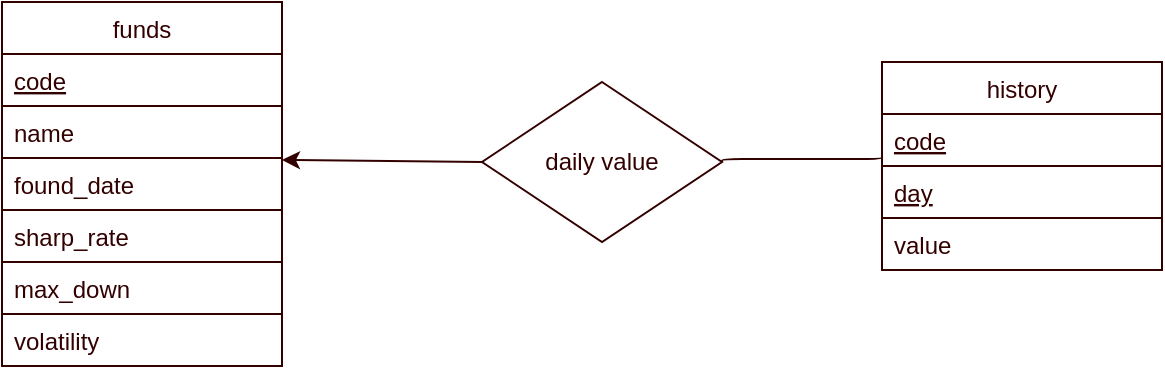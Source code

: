 <mxfile version="14.6.13" type="device"><diagram id="lPrXmYEyT9WocKBQAnm4" name="第 1 页"><mxGraphModel dx="1106" dy="822" grid="1" gridSize="10" guides="1" tooltips="1" connect="1" arrows="1" fold="1" page="1" pageScale="1" pageWidth="827" pageHeight="1169" math="0" shadow="0"><root><mxCell id="0"/><mxCell id="1" parent="0"/><mxCell id="dsOMxhG6x8Pc-f48xdBn-1" value="&lt;font&gt;daily value&lt;/font&gt;" style="rhombus;whiteSpace=wrap;html=1;strokeColor=#330000;fontColor=#330000;" parent="1" vertex="1"><mxGeometry x="700" y="240" width="120" height="80" as="geometry"/></mxCell><mxCell id="dsOMxhG6x8Pc-f48xdBn-2" value="" style="endArrow=classic;html=1;exitX=0;exitY=0.5;exitDx=0;exitDy=0;entryX=1;entryY=0.038;entryDx=0;entryDy=0;entryPerimeter=0;strokeColor=#330000;fontColor=#330000;" parent="1" source="dsOMxhG6x8Pc-f48xdBn-1" target="lfOvIjl0da33EUD6sv2W-9" edge="1"><mxGeometry width="50" height="50" relative="1" as="geometry"><mxPoint x="520" y="420" as="sourcePoint"/><mxPoint x="601" y="279" as="targetPoint"/></mxGeometry></mxCell><mxCell id="dsOMxhG6x8Pc-f48xdBn-3" value="" style="edgeStyle=elbowEdgeStyle;html=1;endArrow=none;elbow=vertical;exitX=1;exitY=0.5;exitDx=0;exitDy=0;entryX=0;entryY=0.808;entryDx=0;entryDy=0;entryPerimeter=0;strokeColor=#330000;fontColor=#330000;" parent="1" source="dsOMxhG6x8Pc-f48xdBn-1" target="lfOvIjl0da33EUD6sv2W-2" edge="1"><mxGeometry width="160" relative="1" as="geometry"><mxPoint x="520" y="420" as="sourcePoint"/><mxPoint x="900" y="277.01" as="targetPoint"/></mxGeometry></mxCell><mxCell id="lfOvIjl0da33EUD6sv2W-1" value="history" style="swimlane;fontStyle=0;childLayout=stackLayout;horizontal=1;startSize=26;horizontalStack=0;resizeParent=1;resizeParentMax=0;resizeLast=0;collapsible=1;marginBottom=0;strokeColor=#330000;fontColor=#330000;" parent="1" vertex="1"><mxGeometry x="900" y="230" width="140" height="104" as="geometry"/></mxCell><mxCell id="lfOvIjl0da33EUD6sv2W-2" value="code" style="text;fillColor=none;align=left;verticalAlign=top;spacingLeft=4;spacingRight=4;overflow=hidden;rotatable=0;points=[[0,0.5],[1,0.5]];portConstraint=eastwest;fontStyle=4;strokeColor=#330000;fontColor=#330000;" parent="lfOvIjl0da33EUD6sv2W-1" vertex="1"><mxGeometry y="26" width="140" height="26" as="geometry"/></mxCell><mxCell id="lfOvIjl0da33EUD6sv2W-3" value="day" style="text;fillColor=none;align=left;verticalAlign=top;spacingLeft=4;spacingRight=4;overflow=hidden;rotatable=0;points=[[0,0.5],[1,0.5]];portConstraint=eastwest;fontStyle=4;strokeColor=#330000;fontColor=#330000;" parent="lfOvIjl0da33EUD6sv2W-1" vertex="1"><mxGeometry y="52" width="140" height="26" as="geometry"/></mxCell><mxCell id="lfOvIjl0da33EUD6sv2W-4" value="value" style="text;fillColor=none;align=left;verticalAlign=top;spacingLeft=4;spacingRight=4;overflow=hidden;rotatable=0;points=[[0,0.5],[1,0.5]];portConstraint=eastwest;strokeColor=#330000;fontColor=#330000;" parent="lfOvIjl0da33EUD6sv2W-1" vertex="1"><mxGeometry y="78" width="140" height="26" as="geometry"/></mxCell><mxCell id="lfOvIjl0da33EUD6sv2W-6" value="funds" style="swimlane;fontStyle=0;childLayout=stackLayout;horizontal=1;startSize=26;horizontalStack=0;resizeParent=1;resizeParentMax=0;resizeLast=0;collapsible=1;marginBottom=0;strokeColor=#330000;fontColor=#330000;" parent="1" vertex="1"><mxGeometry x="460" y="200" width="140" height="182" as="geometry"/></mxCell><mxCell id="lfOvIjl0da33EUD6sv2W-7" value="code" style="text;fillColor=none;align=left;verticalAlign=top;spacingLeft=4;spacingRight=4;overflow=hidden;rotatable=0;points=[[0,0.5],[1,0.5]];portConstraint=eastwest;fontStyle=4;strokeColor=#330000;fontColor=#330000;" parent="lfOvIjl0da33EUD6sv2W-6" vertex="1"><mxGeometry y="26" width="140" height="26" as="geometry"/></mxCell><mxCell id="lfOvIjl0da33EUD6sv2W-8" value="name" style="text;fillColor=none;align=left;verticalAlign=top;spacingLeft=4;spacingRight=4;overflow=hidden;rotatable=0;points=[[0,0.5],[1,0.5]];portConstraint=eastwest;strokeColor=#330000;fontColor=#330000;" parent="lfOvIjl0da33EUD6sv2W-6" vertex="1"><mxGeometry y="52" width="140" height="26" as="geometry"/></mxCell><mxCell id="lfOvIjl0da33EUD6sv2W-9" value="found_date" style="text;fillColor=none;align=left;verticalAlign=top;spacingLeft=4;spacingRight=4;overflow=hidden;rotatable=0;points=[[0,0.5],[1,0.5]];portConstraint=eastwest;strokeColor=#330000;fontColor=#330000;" parent="lfOvIjl0da33EUD6sv2W-6" vertex="1"><mxGeometry y="78" width="140" height="26" as="geometry"/></mxCell><mxCell id="lfOvIjl0da33EUD6sv2W-11" value="sharp_rate" style="text;fillColor=none;align=left;verticalAlign=top;spacingLeft=4;spacingRight=4;overflow=hidden;rotatable=0;points=[[0,0.5],[1,0.5]];portConstraint=eastwest;strokeColor=#330000;fontColor=#330000;" parent="lfOvIjl0da33EUD6sv2W-6" vertex="1"><mxGeometry y="104" width="140" height="26" as="geometry"/></mxCell><mxCell id="lfOvIjl0da33EUD6sv2W-12" value="max_down" style="text;fillColor=none;align=left;verticalAlign=top;spacingLeft=4;spacingRight=4;overflow=hidden;rotatable=0;points=[[0,0.5],[1,0.5]];portConstraint=eastwest;strokeColor=#330000;fontColor=#330000;" parent="lfOvIjl0da33EUD6sv2W-6" vertex="1"><mxGeometry y="130" width="140" height="26" as="geometry"/></mxCell><mxCell id="lfOvIjl0da33EUD6sv2W-13" value="volatility" style="text;fillColor=none;align=left;verticalAlign=top;spacingLeft=4;spacingRight=4;overflow=hidden;rotatable=0;points=[[0,0.5],[1,0.5]];portConstraint=eastwest;strokeColor=#330000;fontColor=#330000;" parent="lfOvIjl0da33EUD6sv2W-6" vertex="1"><mxGeometry y="156" width="140" height="26" as="geometry"/></mxCell></root></mxGraphModel></diagram></mxfile>
